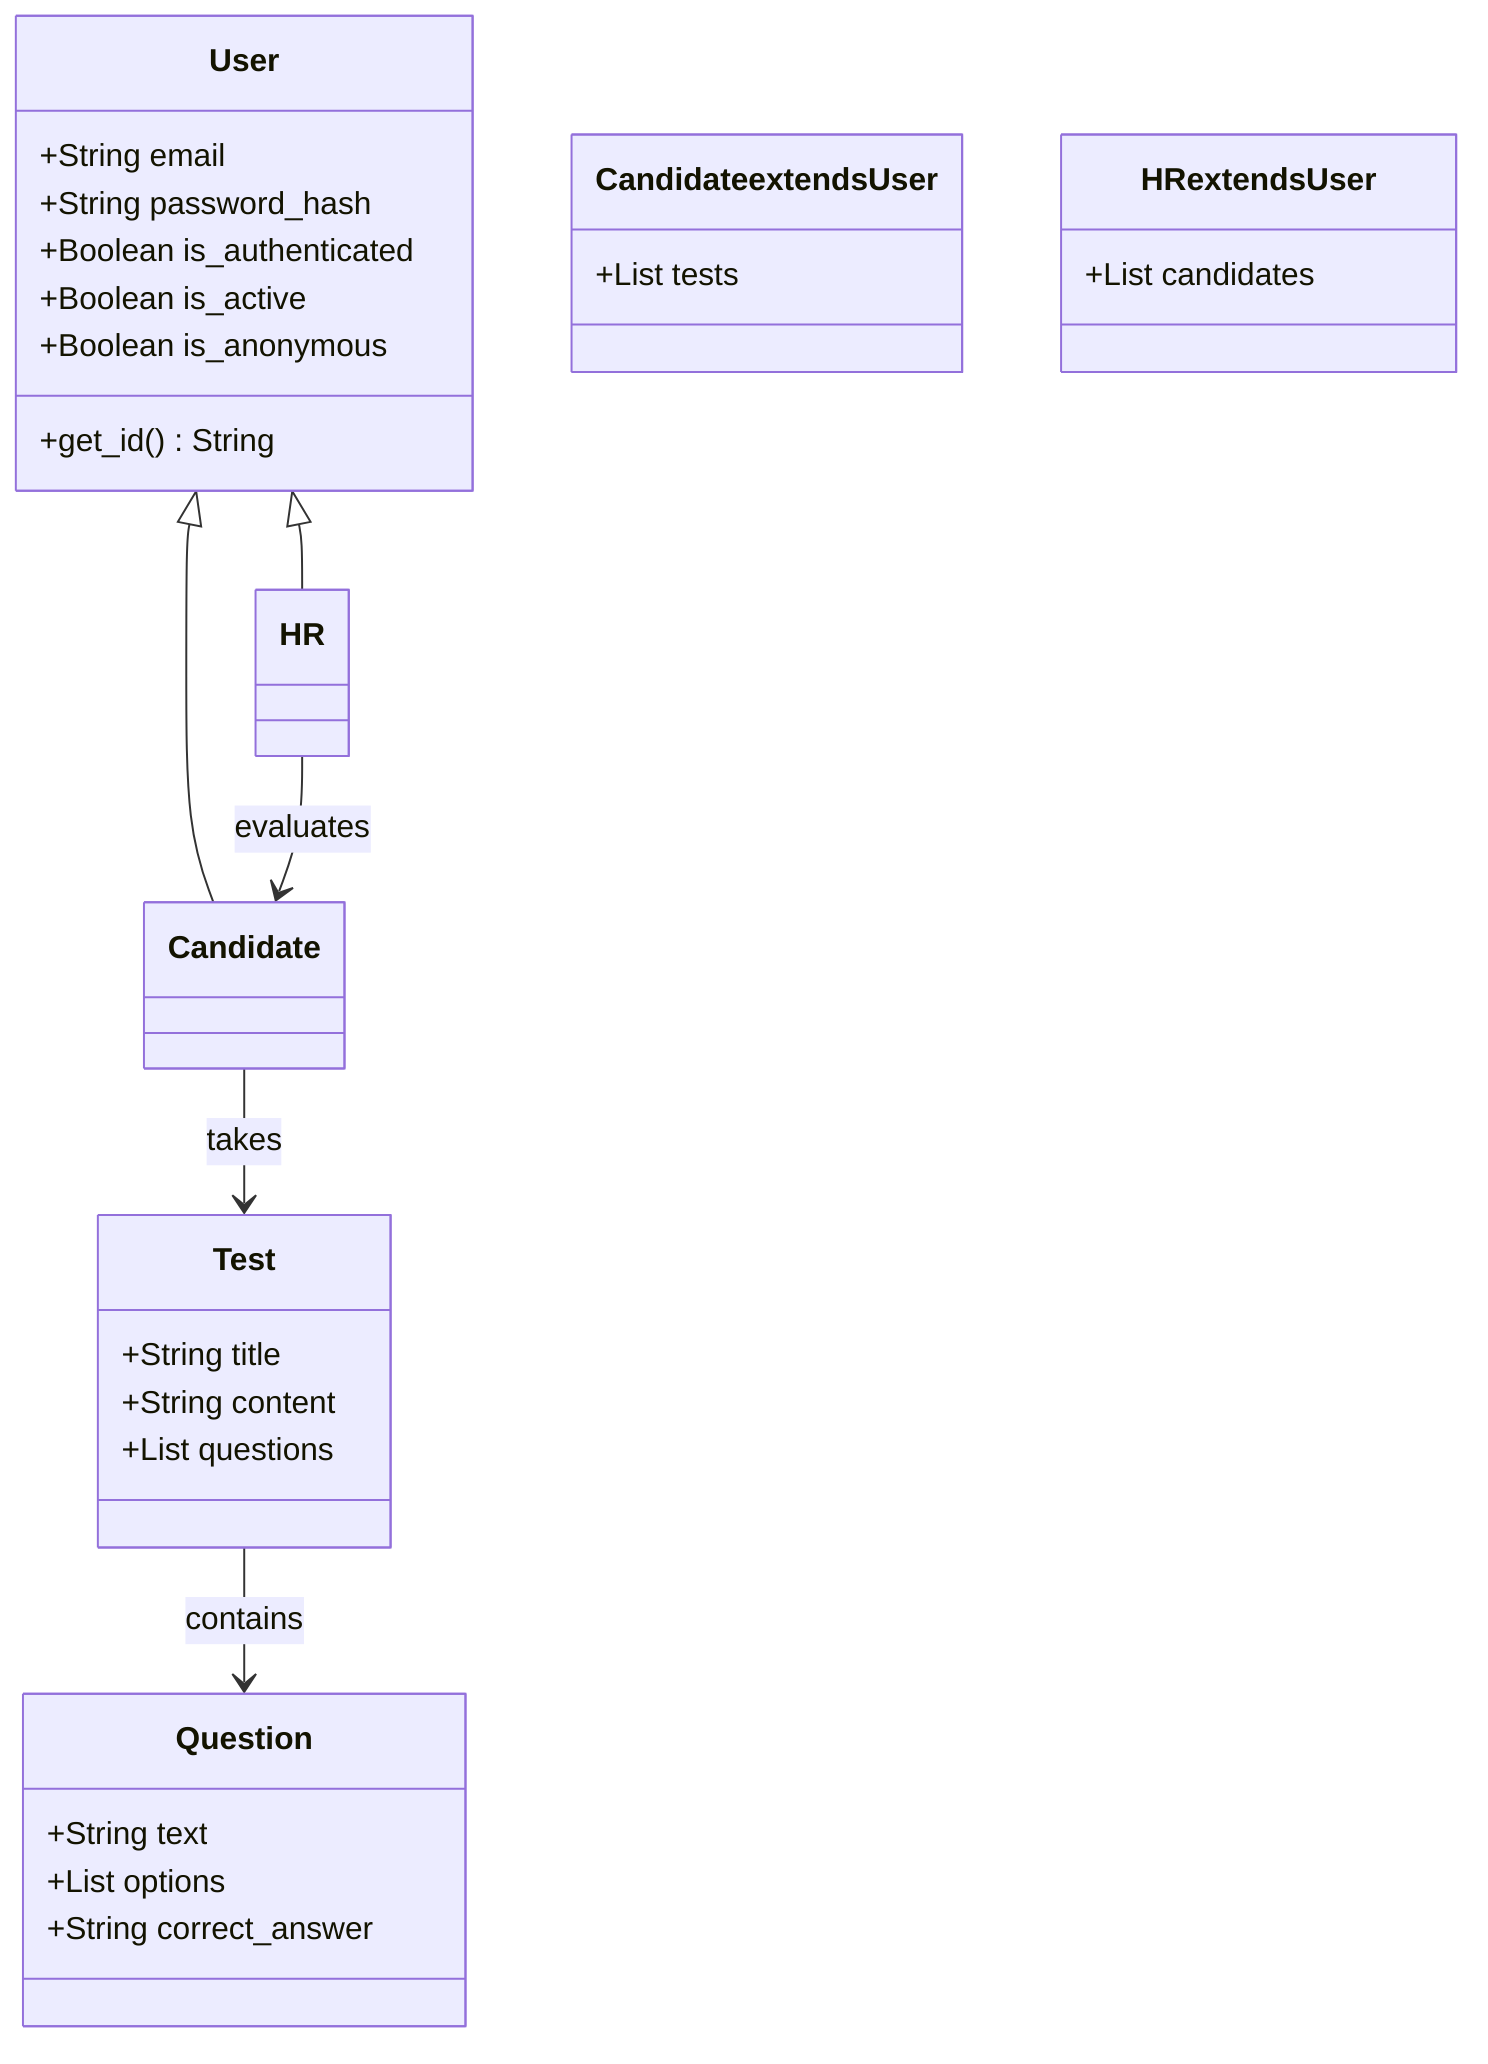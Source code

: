 classDiagram
    class User {
        +String email
        +String password_hash
        +Boolean is_authenticated
        +Boolean is_active
        +Boolean is_anonymous
        +get_id() String
    }
    class Candidate extends User {
        +List tests
    }
    class HR extends User {
        +List candidates
    }
    class Test {
        +String title
        +String content
        +List questions
    }
    class Question {
        +String text
        +List options
        +String correct_answer
    }
    User <|-- Candidate
    User <|-- HR
    Candidate --> Test : takes
    HR --> Candidate : evaluates
    Test --> Question : contains